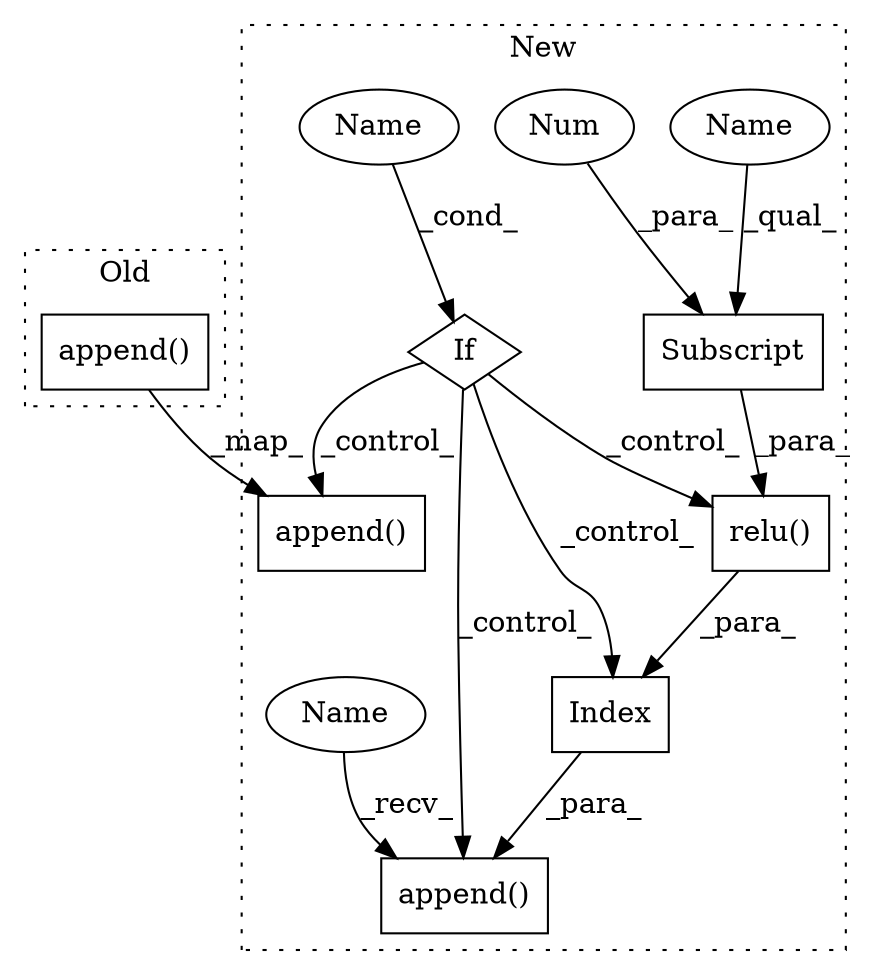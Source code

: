 digraph G {
subgraph cluster0 {
1 [label="append()" a="75" s="4802,4841" l="12,1" shape="box"];
label = "Old";
style="dotted";
}
subgraph cluster1 {
2 [label="append()" a="75" s="5000,5039" l="12,1" shape="box"];
3 [label="If" a="96" s="4844,4875" l="3,26" shape="diamond"];
4 [label="append()" a="75" s="4901,4948" l="12,1" shape="box"];
5 [label="Name" a="87" s="4847" l="28" shape="ellipse"];
6 [label="Index" a="46" s="4913,4947" l="18,1" shape="box"];
7 [label="Subscript" a="63" s="4938,0" l="8,0" shape="box"];
8 [label="relu()" a="75" s="4931,4946" l="7,1" shape="box"];
9 [label="Num" a="76" s="4943" l="2" shape="ellipse"];
10 [label="Name" a="87" s="4938" l="4" shape="ellipse"];
11 [label="Name" a="87" s="4901" l="4" shape="ellipse"];
label = "New";
style="dotted";
}
1 -> 2 [label="_map_"];
3 -> 2 [label="_control_"];
3 -> 4 [label="_control_"];
3 -> 6 [label="_control_"];
3 -> 8 [label="_control_"];
5 -> 3 [label="_cond_"];
6 -> 4 [label="_para_"];
7 -> 8 [label="_para_"];
8 -> 6 [label="_para_"];
9 -> 7 [label="_para_"];
10 -> 7 [label="_qual_"];
11 -> 4 [label="_recv_"];
}
